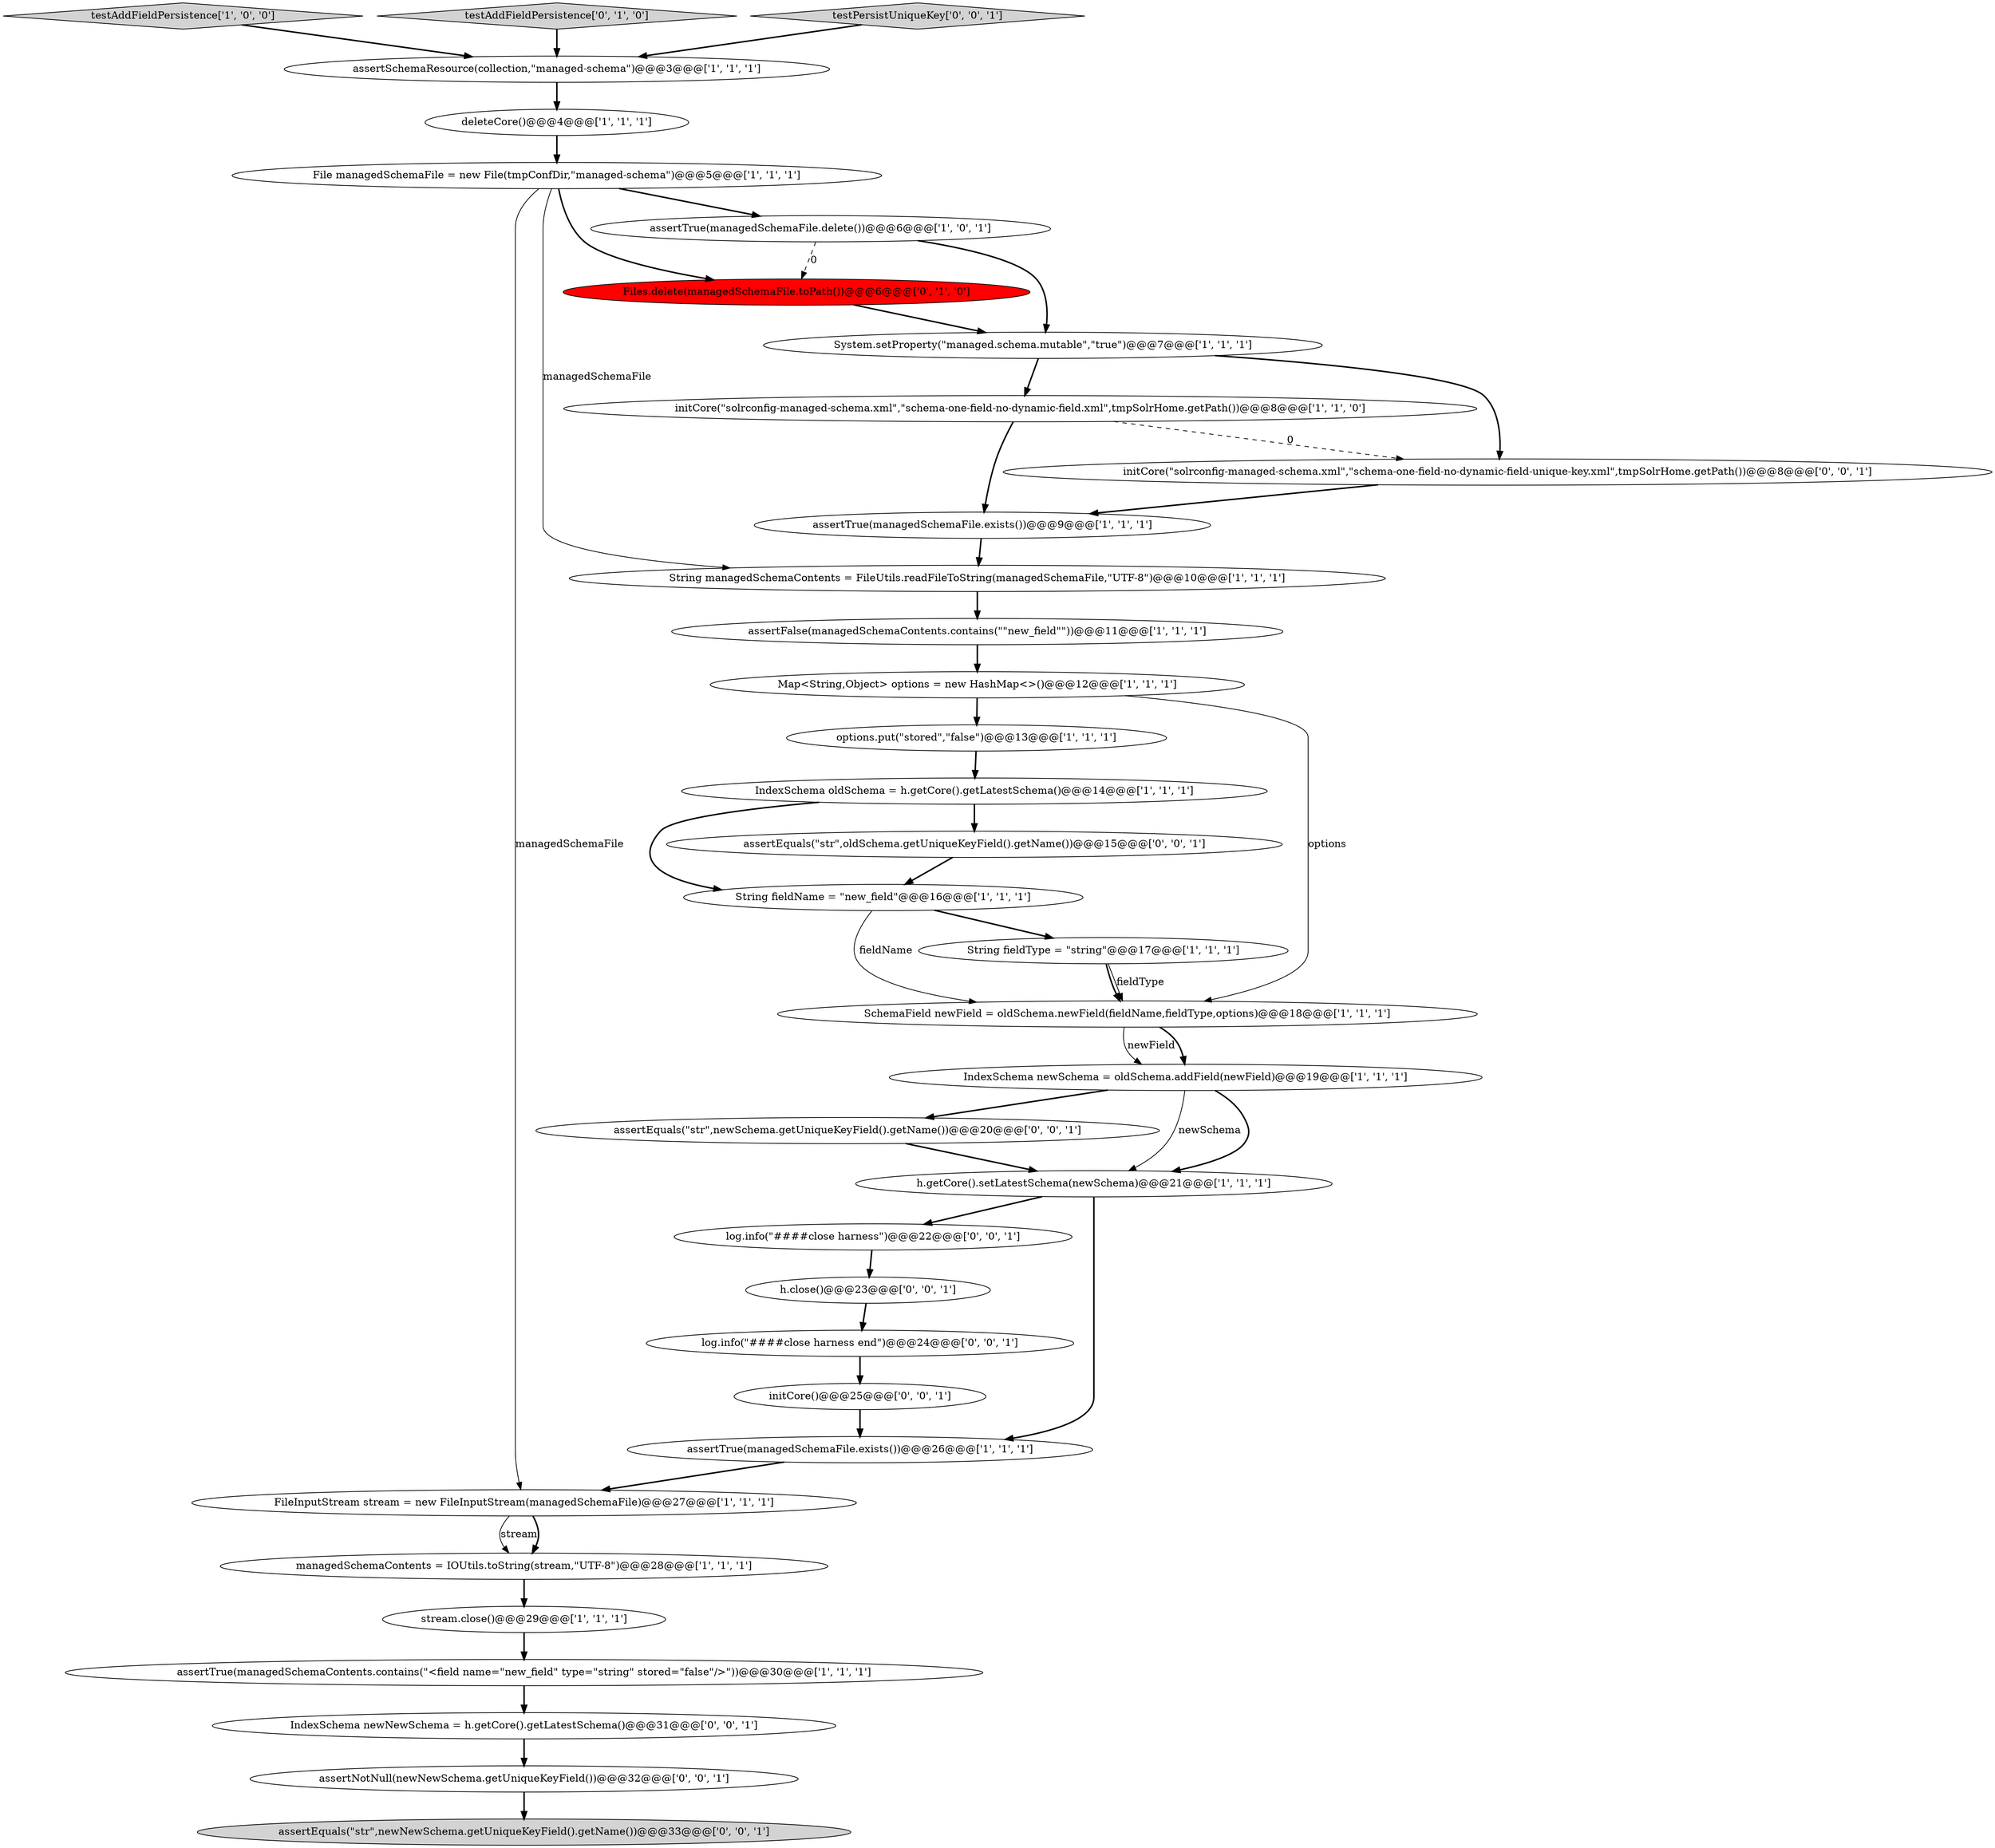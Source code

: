 digraph {
18 [style = filled, label = "h.getCore().setLatestSchema(newSchema)@@@21@@@['1', '1', '1']", fillcolor = white, shape = ellipse image = "AAA0AAABBB1BBB"];
13 [style = filled, label = "testAddFieldPersistence['1', '0', '0']", fillcolor = lightgray, shape = diamond image = "AAA0AAABBB1BBB"];
21 [style = filled, label = "assertFalse(managedSchemaContents.contains(\"\"new_field\"\"))@@@11@@@['1', '1', '1']", fillcolor = white, shape = ellipse image = "AAA0AAABBB1BBB"];
6 [style = filled, label = "IndexSchema oldSchema = h.getCore().getLatestSchema()@@@14@@@['1', '1', '1']", fillcolor = white, shape = ellipse image = "AAA0AAABBB1BBB"];
31 [style = filled, label = "assertEquals(\"str\",newSchema.getUniqueKeyField().getName())@@@20@@@['0', '0', '1']", fillcolor = white, shape = ellipse image = "AAA0AAABBB3BBB"];
25 [style = filled, label = "initCore()@@@25@@@['0', '0', '1']", fillcolor = white, shape = ellipse image = "AAA0AAABBB3BBB"];
12 [style = filled, label = "SchemaField newField = oldSchema.newField(fieldName,fieldType,options)@@@18@@@['1', '1', '1']", fillcolor = white, shape = ellipse image = "AAA0AAABBB1BBB"];
9 [style = filled, label = "deleteCore()@@@4@@@['1', '1', '1']", fillcolor = white, shape = ellipse image = "AAA0AAABBB1BBB"];
23 [style = filled, label = "Files.delete(managedSchemaFile.toPath())@@@6@@@['0', '1', '0']", fillcolor = red, shape = ellipse image = "AAA1AAABBB2BBB"];
35 [style = filled, label = "assertEquals(\"str\",newNewSchema.getUniqueKeyField().getName())@@@33@@@['0', '0', '1']", fillcolor = lightgray, shape = ellipse image = "AAA0AAABBB3BBB"];
7 [style = filled, label = "IndexSchema newSchema = oldSchema.addField(newField)@@@19@@@['1', '1', '1']", fillcolor = white, shape = ellipse image = "AAA0AAABBB1BBB"];
24 [style = filled, label = "testAddFieldPersistence['0', '1', '0']", fillcolor = lightgray, shape = diamond image = "AAA0AAABBB2BBB"];
27 [style = filled, label = "assertEquals(\"str\",oldSchema.getUniqueKeyField().getName())@@@15@@@['0', '0', '1']", fillcolor = white, shape = ellipse image = "AAA0AAABBB3BBB"];
33 [style = filled, label = "IndexSchema newNewSchema = h.getCore().getLatestSchema()@@@31@@@['0', '0', '1']", fillcolor = white, shape = ellipse image = "AAA0AAABBB3BBB"];
3 [style = filled, label = "Map<String,Object> options = new HashMap<>()@@@12@@@['1', '1', '1']", fillcolor = white, shape = ellipse image = "AAA0AAABBB1BBB"];
14 [style = filled, label = "assertTrue(managedSchemaFile.exists())@@@9@@@['1', '1', '1']", fillcolor = white, shape = ellipse image = "AAA0AAABBB1BBB"];
4 [style = filled, label = "String fieldName = \"new_field\"@@@16@@@['1', '1', '1']", fillcolor = white, shape = ellipse image = "AAA0AAABBB1BBB"];
10 [style = filled, label = "FileInputStream stream = new FileInputStream(managedSchemaFile)@@@27@@@['1', '1', '1']", fillcolor = white, shape = ellipse image = "AAA0AAABBB1BBB"];
28 [style = filled, label = "h.close()@@@23@@@['0', '0', '1']", fillcolor = white, shape = ellipse image = "AAA0AAABBB3BBB"];
17 [style = filled, label = "String fieldType = \"string\"@@@17@@@['1', '1', '1']", fillcolor = white, shape = ellipse image = "AAA0AAABBB1BBB"];
1 [style = filled, label = "initCore(\"solrconfig-managed-schema.xml\",\"schema-one-field-no-dynamic-field.xml\",tmpSolrHome.getPath())@@@8@@@['1', '1', '0']", fillcolor = white, shape = ellipse image = "AAA0AAABBB1BBB"];
34 [style = filled, label = "initCore(\"solrconfig-managed-schema.xml\",\"schema-one-field-no-dynamic-field-unique-key.xml\",tmpSolrHome.getPath())@@@8@@@['0', '0', '1']", fillcolor = white, shape = ellipse image = "AAA0AAABBB3BBB"];
22 [style = filled, label = "stream.close()@@@29@@@['1', '1', '1']", fillcolor = white, shape = ellipse image = "AAA0AAABBB1BBB"];
2 [style = filled, label = "System.setProperty(\"managed.schema.mutable\",\"true\")@@@7@@@['1', '1', '1']", fillcolor = white, shape = ellipse image = "AAA0AAABBB1BBB"];
15 [style = filled, label = "File managedSchemaFile = new File(tmpConfDir,\"managed-schema\")@@@5@@@['1', '1', '1']", fillcolor = white, shape = ellipse image = "AAA0AAABBB1BBB"];
11 [style = filled, label = "managedSchemaContents = IOUtils.toString(stream,\"UTF-8\")@@@28@@@['1', '1', '1']", fillcolor = white, shape = ellipse image = "AAA0AAABBB1BBB"];
16 [style = filled, label = "assertTrue(managedSchemaContents.contains(\"<field name=\"new_field\" type=\"string\" stored=\"false\"/>\"))@@@30@@@['1', '1', '1']", fillcolor = white, shape = ellipse image = "AAA0AAABBB1BBB"];
29 [style = filled, label = "log.info(\"####close harness\")@@@22@@@['0', '0', '1']", fillcolor = white, shape = ellipse image = "AAA0AAABBB3BBB"];
8 [style = filled, label = "assertTrue(managedSchemaFile.exists())@@@26@@@['1', '1', '1']", fillcolor = white, shape = ellipse image = "AAA0AAABBB1BBB"];
20 [style = filled, label = "assertSchemaResource(collection,\"managed-schema\")@@@3@@@['1', '1', '1']", fillcolor = white, shape = ellipse image = "AAA0AAABBB1BBB"];
32 [style = filled, label = "testPersistUniqueKey['0', '0', '1']", fillcolor = lightgray, shape = diamond image = "AAA0AAABBB3BBB"];
19 [style = filled, label = "options.put(\"stored\",\"false\")@@@13@@@['1', '1', '1']", fillcolor = white, shape = ellipse image = "AAA0AAABBB1BBB"];
26 [style = filled, label = "assertNotNull(newNewSchema.getUniqueKeyField())@@@32@@@['0', '0', '1']", fillcolor = white, shape = ellipse image = "AAA0AAABBB3BBB"];
30 [style = filled, label = "log.info(\"####close harness end\")@@@24@@@['0', '0', '1']", fillcolor = white, shape = ellipse image = "AAA0AAABBB3BBB"];
0 [style = filled, label = "assertTrue(managedSchemaFile.delete())@@@6@@@['1', '0', '1']", fillcolor = white, shape = ellipse image = "AAA0AAABBB1BBB"];
5 [style = filled, label = "String managedSchemaContents = FileUtils.readFileToString(managedSchemaFile,\"UTF-8\")@@@10@@@['1', '1', '1']", fillcolor = white, shape = ellipse image = "AAA0AAABBB1BBB"];
10->11 [style = solid, label="stream"];
8->10 [style = bold, label=""];
15->23 [style = bold, label=""];
4->17 [style = bold, label=""];
12->7 [style = solid, label="newField"];
28->30 [style = bold, label=""];
7->18 [style = solid, label="newSchema"];
20->9 [style = bold, label=""];
22->16 [style = bold, label=""];
2->1 [style = bold, label=""];
0->23 [style = dashed, label="0"];
1->34 [style = dashed, label="0"];
0->2 [style = bold, label=""];
2->34 [style = bold, label=""];
30->25 [style = bold, label=""];
31->18 [style = bold, label=""];
7->31 [style = bold, label=""];
19->6 [style = bold, label=""];
12->7 [style = bold, label=""];
33->26 [style = bold, label=""];
24->20 [style = bold, label=""];
29->28 [style = bold, label=""];
5->21 [style = bold, label=""];
6->4 [style = bold, label=""];
6->27 [style = bold, label=""];
27->4 [style = bold, label=""];
18->29 [style = bold, label=""];
17->12 [style = bold, label=""];
15->5 [style = solid, label="managedSchemaFile"];
3->12 [style = solid, label="options"];
3->19 [style = bold, label=""];
16->33 [style = bold, label=""];
9->15 [style = bold, label=""];
15->0 [style = bold, label=""];
4->12 [style = solid, label="fieldName"];
26->35 [style = bold, label=""];
15->10 [style = solid, label="managedSchemaFile"];
11->22 [style = bold, label=""];
7->18 [style = bold, label=""];
1->14 [style = bold, label=""];
13->20 [style = bold, label=""];
18->8 [style = bold, label=""];
23->2 [style = bold, label=""];
34->14 [style = bold, label=""];
25->8 [style = bold, label=""];
17->12 [style = solid, label="fieldType"];
32->20 [style = bold, label=""];
21->3 [style = bold, label=""];
14->5 [style = bold, label=""];
10->11 [style = bold, label=""];
}
